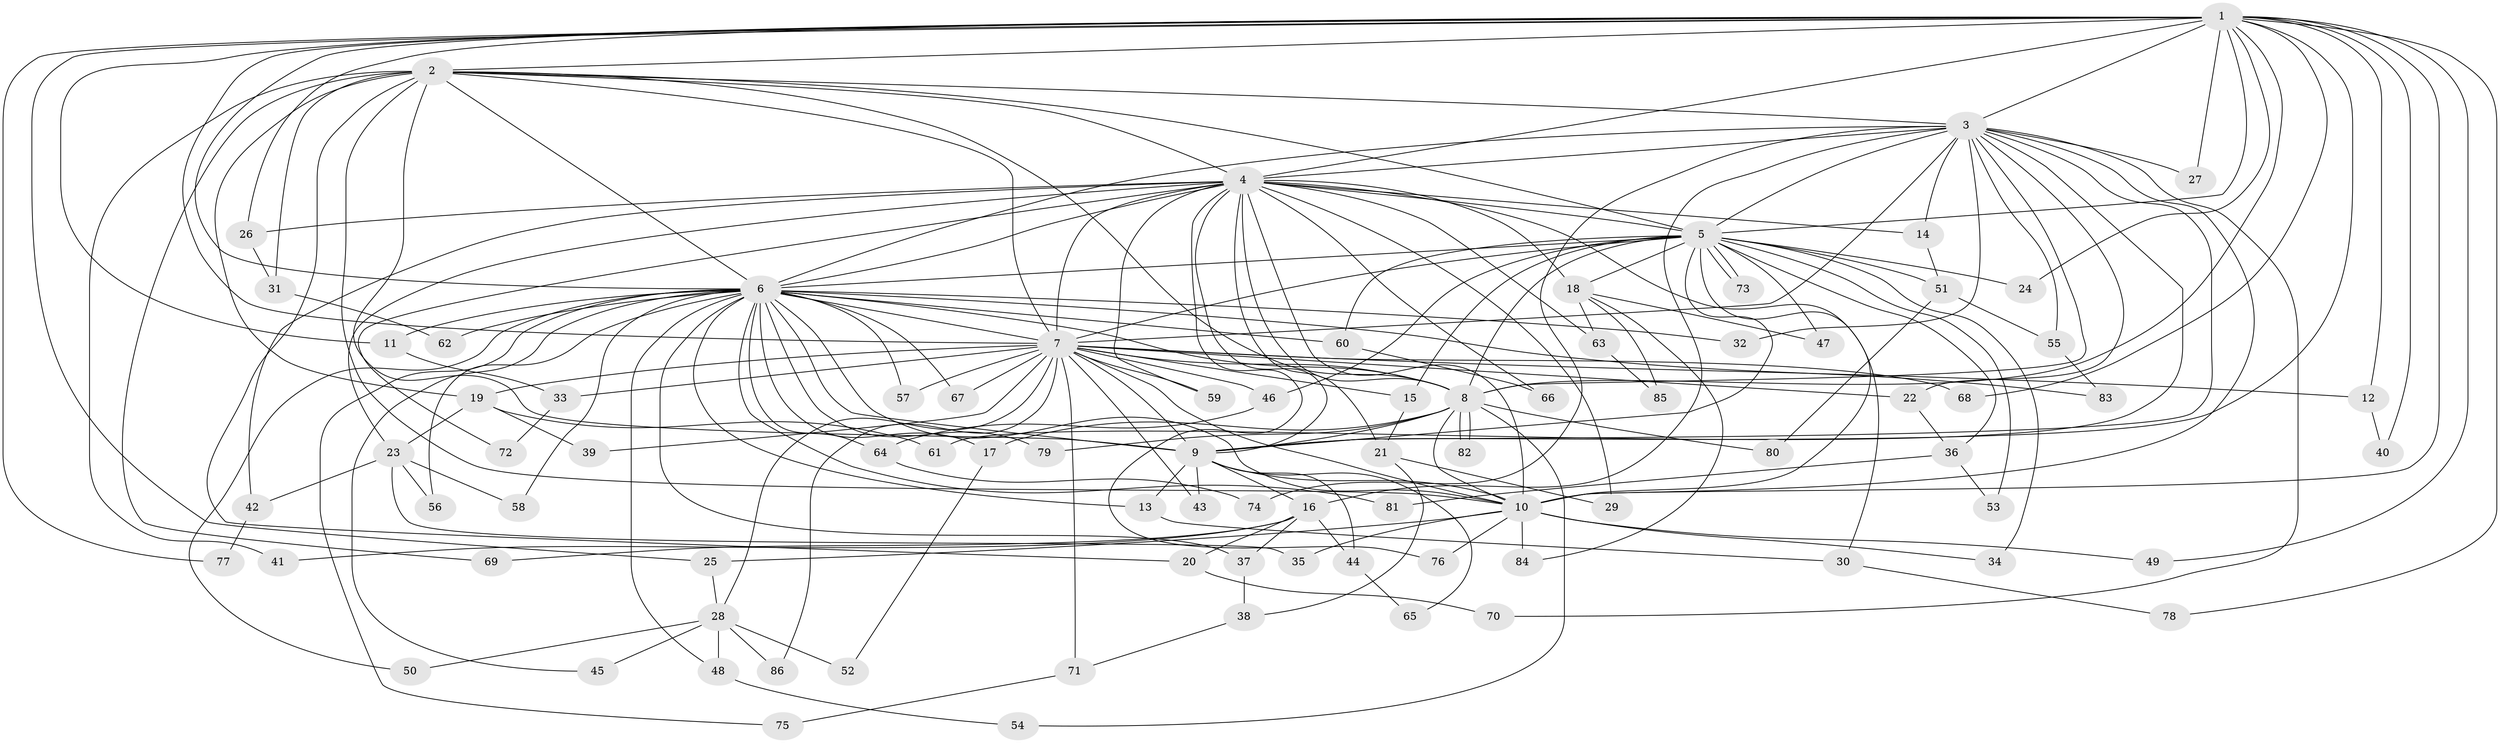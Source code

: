 // coarse degree distribution, {5: 0.04, 2: 0.36, 1: 0.24, 3: 0.2, 15: 0.04, 18: 0.04, 7: 0.04, 4: 0.04}
// Generated by graph-tools (version 1.1) at 2025/49/03/04/25 21:49:28]
// undirected, 86 vertices, 197 edges
graph export_dot {
graph [start="1"]
  node [color=gray90,style=filled];
  1;
  2;
  3;
  4;
  5;
  6;
  7;
  8;
  9;
  10;
  11;
  12;
  13;
  14;
  15;
  16;
  17;
  18;
  19;
  20;
  21;
  22;
  23;
  24;
  25;
  26;
  27;
  28;
  29;
  30;
  31;
  32;
  33;
  34;
  35;
  36;
  37;
  38;
  39;
  40;
  41;
  42;
  43;
  44;
  45;
  46;
  47;
  48;
  49;
  50;
  51;
  52;
  53;
  54;
  55;
  56;
  57;
  58;
  59;
  60;
  61;
  62;
  63;
  64;
  65;
  66;
  67;
  68;
  69;
  70;
  71;
  72;
  73;
  74;
  75;
  76;
  77;
  78;
  79;
  80;
  81;
  82;
  83;
  84;
  85;
  86;
  1 -- 2;
  1 -- 3;
  1 -- 4;
  1 -- 5;
  1 -- 6;
  1 -- 7;
  1 -- 8;
  1 -- 9;
  1 -- 10;
  1 -- 11;
  1 -- 12;
  1 -- 24;
  1 -- 25;
  1 -- 26;
  1 -- 27;
  1 -- 40;
  1 -- 49;
  1 -- 68;
  1 -- 77;
  1 -- 78;
  2 -- 3;
  2 -- 4;
  2 -- 5;
  2 -- 6;
  2 -- 7;
  2 -- 8;
  2 -- 9;
  2 -- 10;
  2 -- 19;
  2 -- 20;
  2 -- 31;
  2 -- 41;
  2 -- 69;
  3 -- 4;
  3 -- 5;
  3 -- 6;
  3 -- 7;
  3 -- 8;
  3 -- 9;
  3 -- 10;
  3 -- 14;
  3 -- 16;
  3 -- 22;
  3 -- 27;
  3 -- 32;
  3 -- 55;
  3 -- 61;
  3 -- 70;
  3 -- 74;
  4 -- 5;
  4 -- 6;
  4 -- 7;
  4 -- 8;
  4 -- 9;
  4 -- 10;
  4 -- 14;
  4 -- 18;
  4 -- 21;
  4 -- 23;
  4 -- 26;
  4 -- 29;
  4 -- 30;
  4 -- 42;
  4 -- 59;
  4 -- 63;
  4 -- 66;
  4 -- 72;
  4 -- 76;
  5 -- 6;
  5 -- 7;
  5 -- 8;
  5 -- 9;
  5 -- 10;
  5 -- 15;
  5 -- 18;
  5 -- 24;
  5 -- 34;
  5 -- 36;
  5 -- 46;
  5 -- 47;
  5 -- 51;
  5 -- 53;
  5 -- 60;
  5 -- 73;
  5 -- 73;
  6 -- 7;
  6 -- 8;
  6 -- 9;
  6 -- 10;
  6 -- 11;
  6 -- 13;
  6 -- 17;
  6 -- 32;
  6 -- 37;
  6 -- 45;
  6 -- 48;
  6 -- 50;
  6 -- 56;
  6 -- 57;
  6 -- 58;
  6 -- 60;
  6 -- 62;
  6 -- 64;
  6 -- 67;
  6 -- 75;
  6 -- 79;
  6 -- 81;
  6 -- 83;
  7 -- 8;
  7 -- 9;
  7 -- 10;
  7 -- 12;
  7 -- 15;
  7 -- 19;
  7 -- 22;
  7 -- 28;
  7 -- 33;
  7 -- 39;
  7 -- 43;
  7 -- 46;
  7 -- 57;
  7 -- 59;
  7 -- 67;
  7 -- 68;
  7 -- 71;
  7 -- 86;
  8 -- 9;
  8 -- 10;
  8 -- 17;
  8 -- 54;
  8 -- 79;
  8 -- 80;
  8 -- 82;
  8 -- 82;
  9 -- 10;
  9 -- 13;
  9 -- 16;
  9 -- 43;
  9 -- 44;
  9 -- 65;
  10 -- 25;
  10 -- 34;
  10 -- 35;
  10 -- 49;
  10 -- 76;
  10 -- 84;
  11 -- 33;
  12 -- 40;
  13 -- 30;
  14 -- 51;
  15 -- 21;
  16 -- 20;
  16 -- 37;
  16 -- 41;
  16 -- 44;
  16 -- 69;
  17 -- 52;
  18 -- 47;
  18 -- 63;
  18 -- 84;
  18 -- 85;
  19 -- 23;
  19 -- 39;
  19 -- 61;
  20 -- 70;
  21 -- 29;
  21 -- 38;
  22 -- 36;
  23 -- 35;
  23 -- 42;
  23 -- 56;
  23 -- 58;
  25 -- 28;
  26 -- 31;
  28 -- 45;
  28 -- 48;
  28 -- 50;
  28 -- 52;
  28 -- 86;
  30 -- 78;
  31 -- 62;
  33 -- 72;
  36 -- 53;
  36 -- 81;
  37 -- 38;
  38 -- 71;
  42 -- 77;
  44 -- 65;
  46 -- 64;
  48 -- 54;
  51 -- 55;
  51 -- 80;
  55 -- 83;
  60 -- 66;
  63 -- 85;
  64 -- 74;
  71 -- 75;
}
